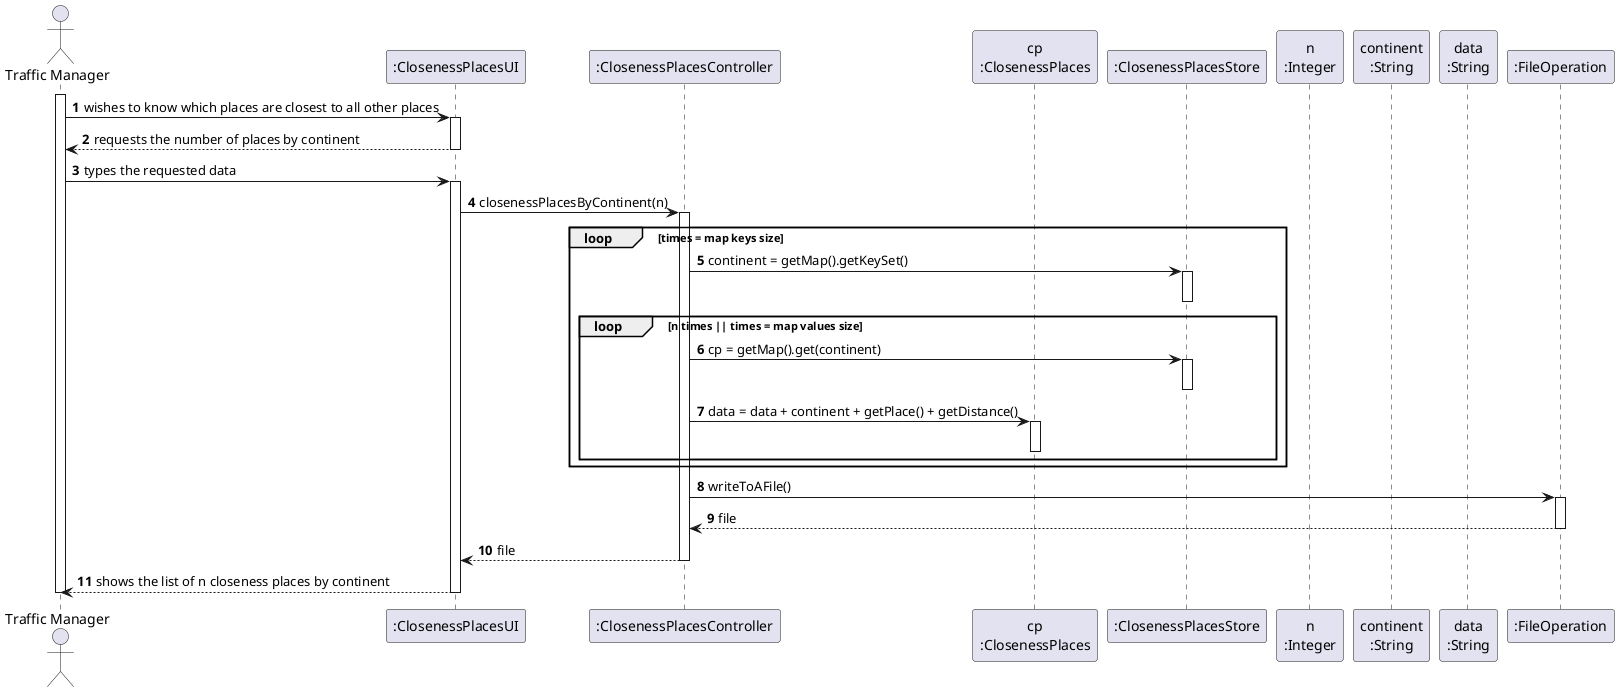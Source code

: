 @startuml
'https://plantuml.com/sequence-diagram

autonumber

actor "Traffic Manager" as TM
participant ":ClosenessPlacesUI" as UI
participant ":ClosenessPlacesController" as CTRL
participant "cp\n:ClosenessPlaces" as CP
participant ":ClosenessPlacesStore" as CPS
participant "n\n:Integer"
participant "continent\n:String"
participant "data\n:String"
participant ":FileOperation" as FILE

activate TM
TM -> UI: wishes to know which places are closest to all other places
activate UI
UI --> TM: requests the number of places by continent
deactivate UI
TM -> UI: types the requested data
activate UI
UI -> CTRL: closenessPlacesByContinent(n)
activate CTRL
loop times = map keys size
CTRL -> CPS: continent = getMap().getKeySet()
activate CPS
deactivate CPS
loop n times || times = map values size
CTRL -> CPS: cp = getMap().get(continent)
activate CPS
deactivate CPS
CTRL -> CP: data = data + continent + getPlace() + getDistance()
activate CP
deactivate CP
end
end
CTRL -> FILE: writeToAFile()
activate FILE
FILE --> CTRL: file
deactivate FILE
CTRL --> UI: file
deactivate CTRL
UI --> TM: shows the list of n closeness places by continent
deactivate UI

deactivate TM




@enduml